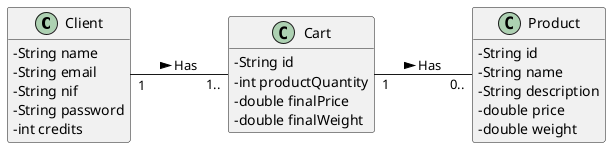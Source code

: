 @startuml
skinparam classAttributeIconSize 0
hide methods
left to right direction


class Client {
  -String name
  -String email
  -String nif
  -String password
  -int credits
}

class Cart {
  -String id
  -int productQuantity
  -double finalPrice
  -double finalWeight
}


class Product {
  -String id
  -String name
  -String description
  -double price
  -double weight
}


Client "1" -- "1.." Cart: Has >

Cart "1" -- "0.." Product: Has >




@enduml